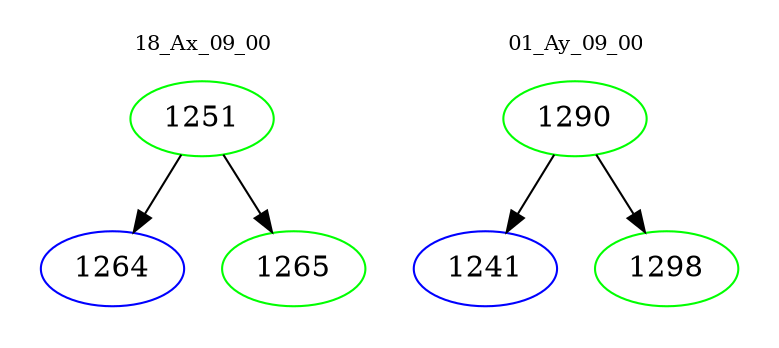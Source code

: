 digraph{
subgraph cluster_0 {
color = white
label = "18_Ax_09_00";
fontsize=10;
T0_1251 [label="1251", color="green"]
T0_1251 -> T0_1264 [color="black"]
T0_1264 [label="1264", color="blue"]
T0_1251 -> T0_1265 [color="black"]
T0_1265 [label="1265", color="green"]
}
subgraph cluster_1 {
color = white
label = "01_Ay_09_00";
fontsize=10;
T1_1290 [label="1290", color="green"]
T1_1290 -> T1_1241 [color="black"]
T1_1241 [label="1241", color="blue"]
T1_1290 -> T1_1298 [color="black"]
T1_1298 [label="1298", color="green"]
}
}
